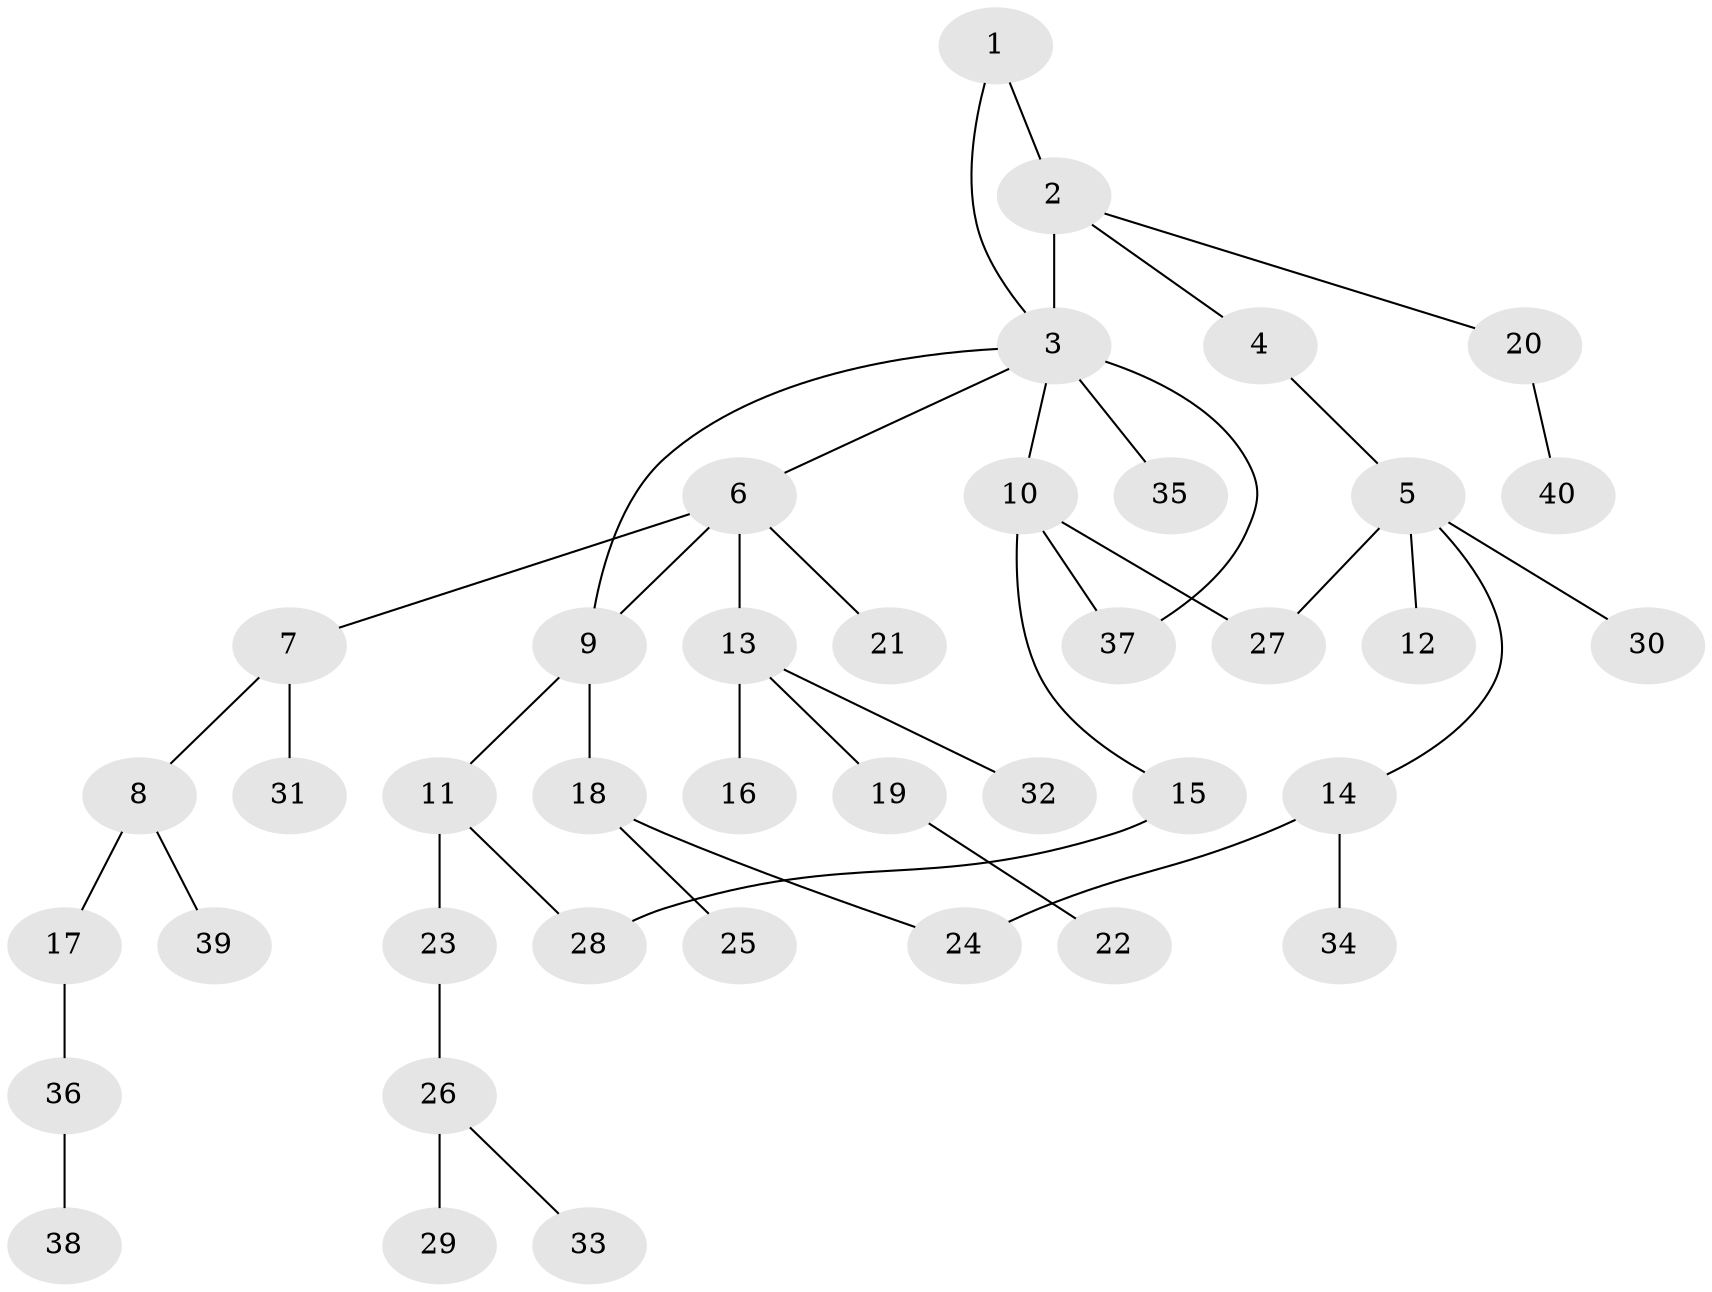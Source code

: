 // original degree distribution, {3: 0.1625, 9: 0.0125, 4: 0.1, 6: 0.025, 1: 0.425, 2: 0.275}
// Generated by graph-tools (version 1.1) at 2025/34/03/09/25 02:34:12]
// undirected, 40 vertices, 45 edges
graph export_dot {
graph [start="1"]
  node [color=gray90,style=filled];
  1;
  2;
  3;
  4;
  5;
  6;
  7;
  8;
  9;
  10;
  11;
  12;
  13;
  14;
  15;
  16;
  17;
  18;
  19;
  20;
  21;
  22;
  23;
  24;
  25;
  26;
  27;
  28;
  29;
  30;
  31;
  32;
  33;
  34;
  35;
  36;
  37;
  38;
  39;
  40;
  1 -- 2 [weight=1.0];
  1 -- 3 [weight=1.0];
  2 -- 3 [weight=5.0];
  2 -- 4 [weight=1.0];
  2 -- 20 [weight=1.0];
  3 -- 6 [weight=1.0];
  3 -- 9 [weight=1.0];
  3 -- 10 [weight=2.0];
  3 -- 35 [weight=1.0];
  3 -- 37 [weight=1.0];
  4 -- 5 [weight=1.0];
  5 -- 12 [weight=1.0];
  5 -- 14 [weight=1.0];
  5 -- 27 [weight=1.0];
  5 -- 30 [weight=1.0];
  6 -- 7 [weight=1.0];
  6 -- 9 [weight=1.0];
  6 -- 13 [weight=1.0];
  6 -- 21 [weight=1.0];
  7 -- 8 [weight=1.0];
  7 -- 31 [weight=1.0];
  8 -- 17 [weight=1.0];
  8 -- 39 [weight=1.0];
  9 -- 11 [weight=1.0];
  9 -- 18 [weight=1.0];
  10 -- 15 [weight=1.0];
  10 -- 27 [weight=1.0];
  10 -- 37 [weight=1.0];
  11 -- 23 [weight=2.0];
  11 -- 28 [weight=1.0];
  13 -- 16 [weight=1.0];
  13 -- 19 [weight=1.0];
  13 -- 32 [weight=1.0];
  14 -- 24 [weight=2.0];
  14 -- 34 [weight=1.0];
  15 -- 28 [weight=1.0];
  17 -- 36 [weight=1.0];
  18 -- 24 [weight=1.0];
  18 -- 25 [weight=1.0];
  19 -- 22 [weight=1.0];
  20 -- 40 [weight=1.0];
  23 -- 26 [weight=1.0];
  26 -- 29 [weight=2.0];
  26 -- 33 [weight=1.0];
  36 -- 38 [weight=1.0];
}
